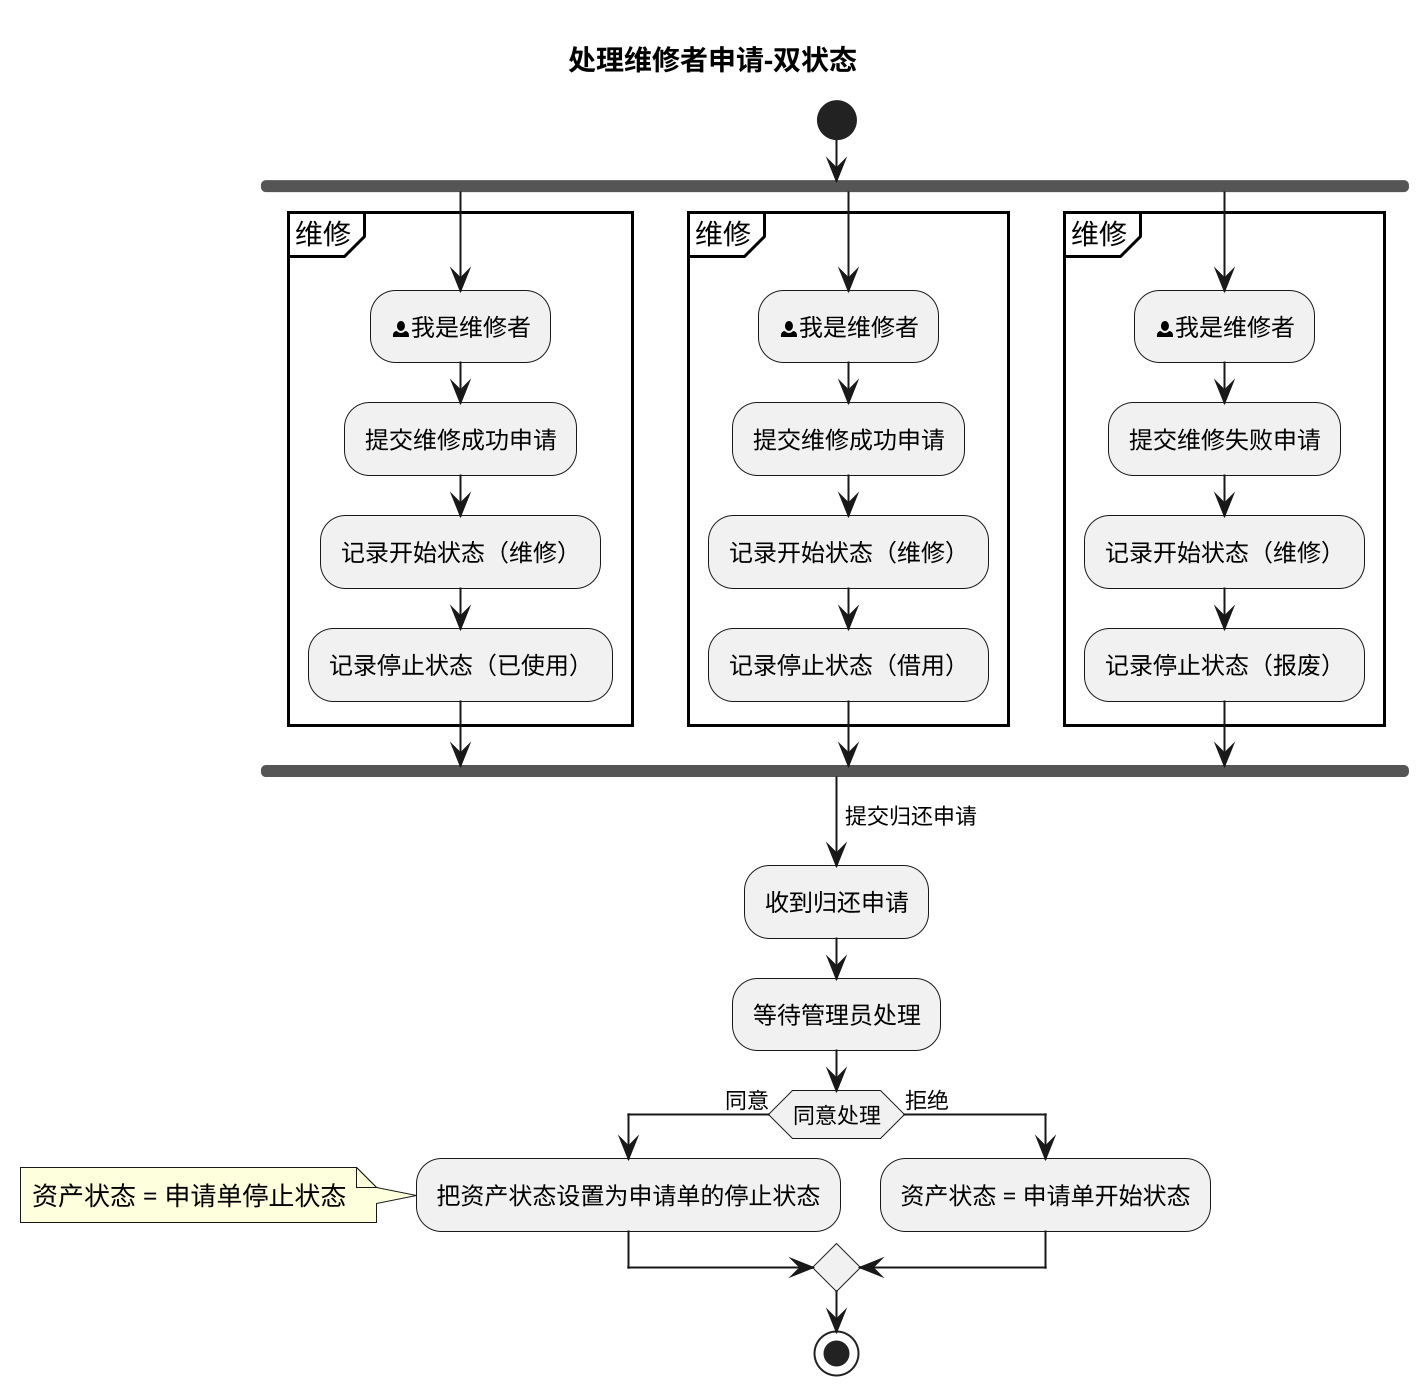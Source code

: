 @startuml
scale 2
title 处理维修者申请-双状态

start
fork
    partition 维修 {
    :<&person>我是维修者;
    :提交维修成功申请;
    :记录开始状态（维修）;
    :记录停止状态（已使用）;
    }
fork again
    partition 维修 {
    :<&person>我是维修者;
    :提交维修成功申请;
    :记录开始状态（维修）;
    :记录停止状态（借用）;
    }
fork again
    partition 维修 {
    :<&person>我是维修者;
    :提交维修失败申请;
    :记录开始状态（维修）;
    :记录停止状态（报废）;
    }
end fork

->提交归还申请;
:收到归还申请;
:等待管理员处理;
if (同意处理) then (同意)
    :把资产状态设置为申请单的停止状态;
note
    资产状态 = 申请单停止状态
end note

else (拒绝)
    :资产状态 = 申请单开始状态;
endif



stop
@enduml